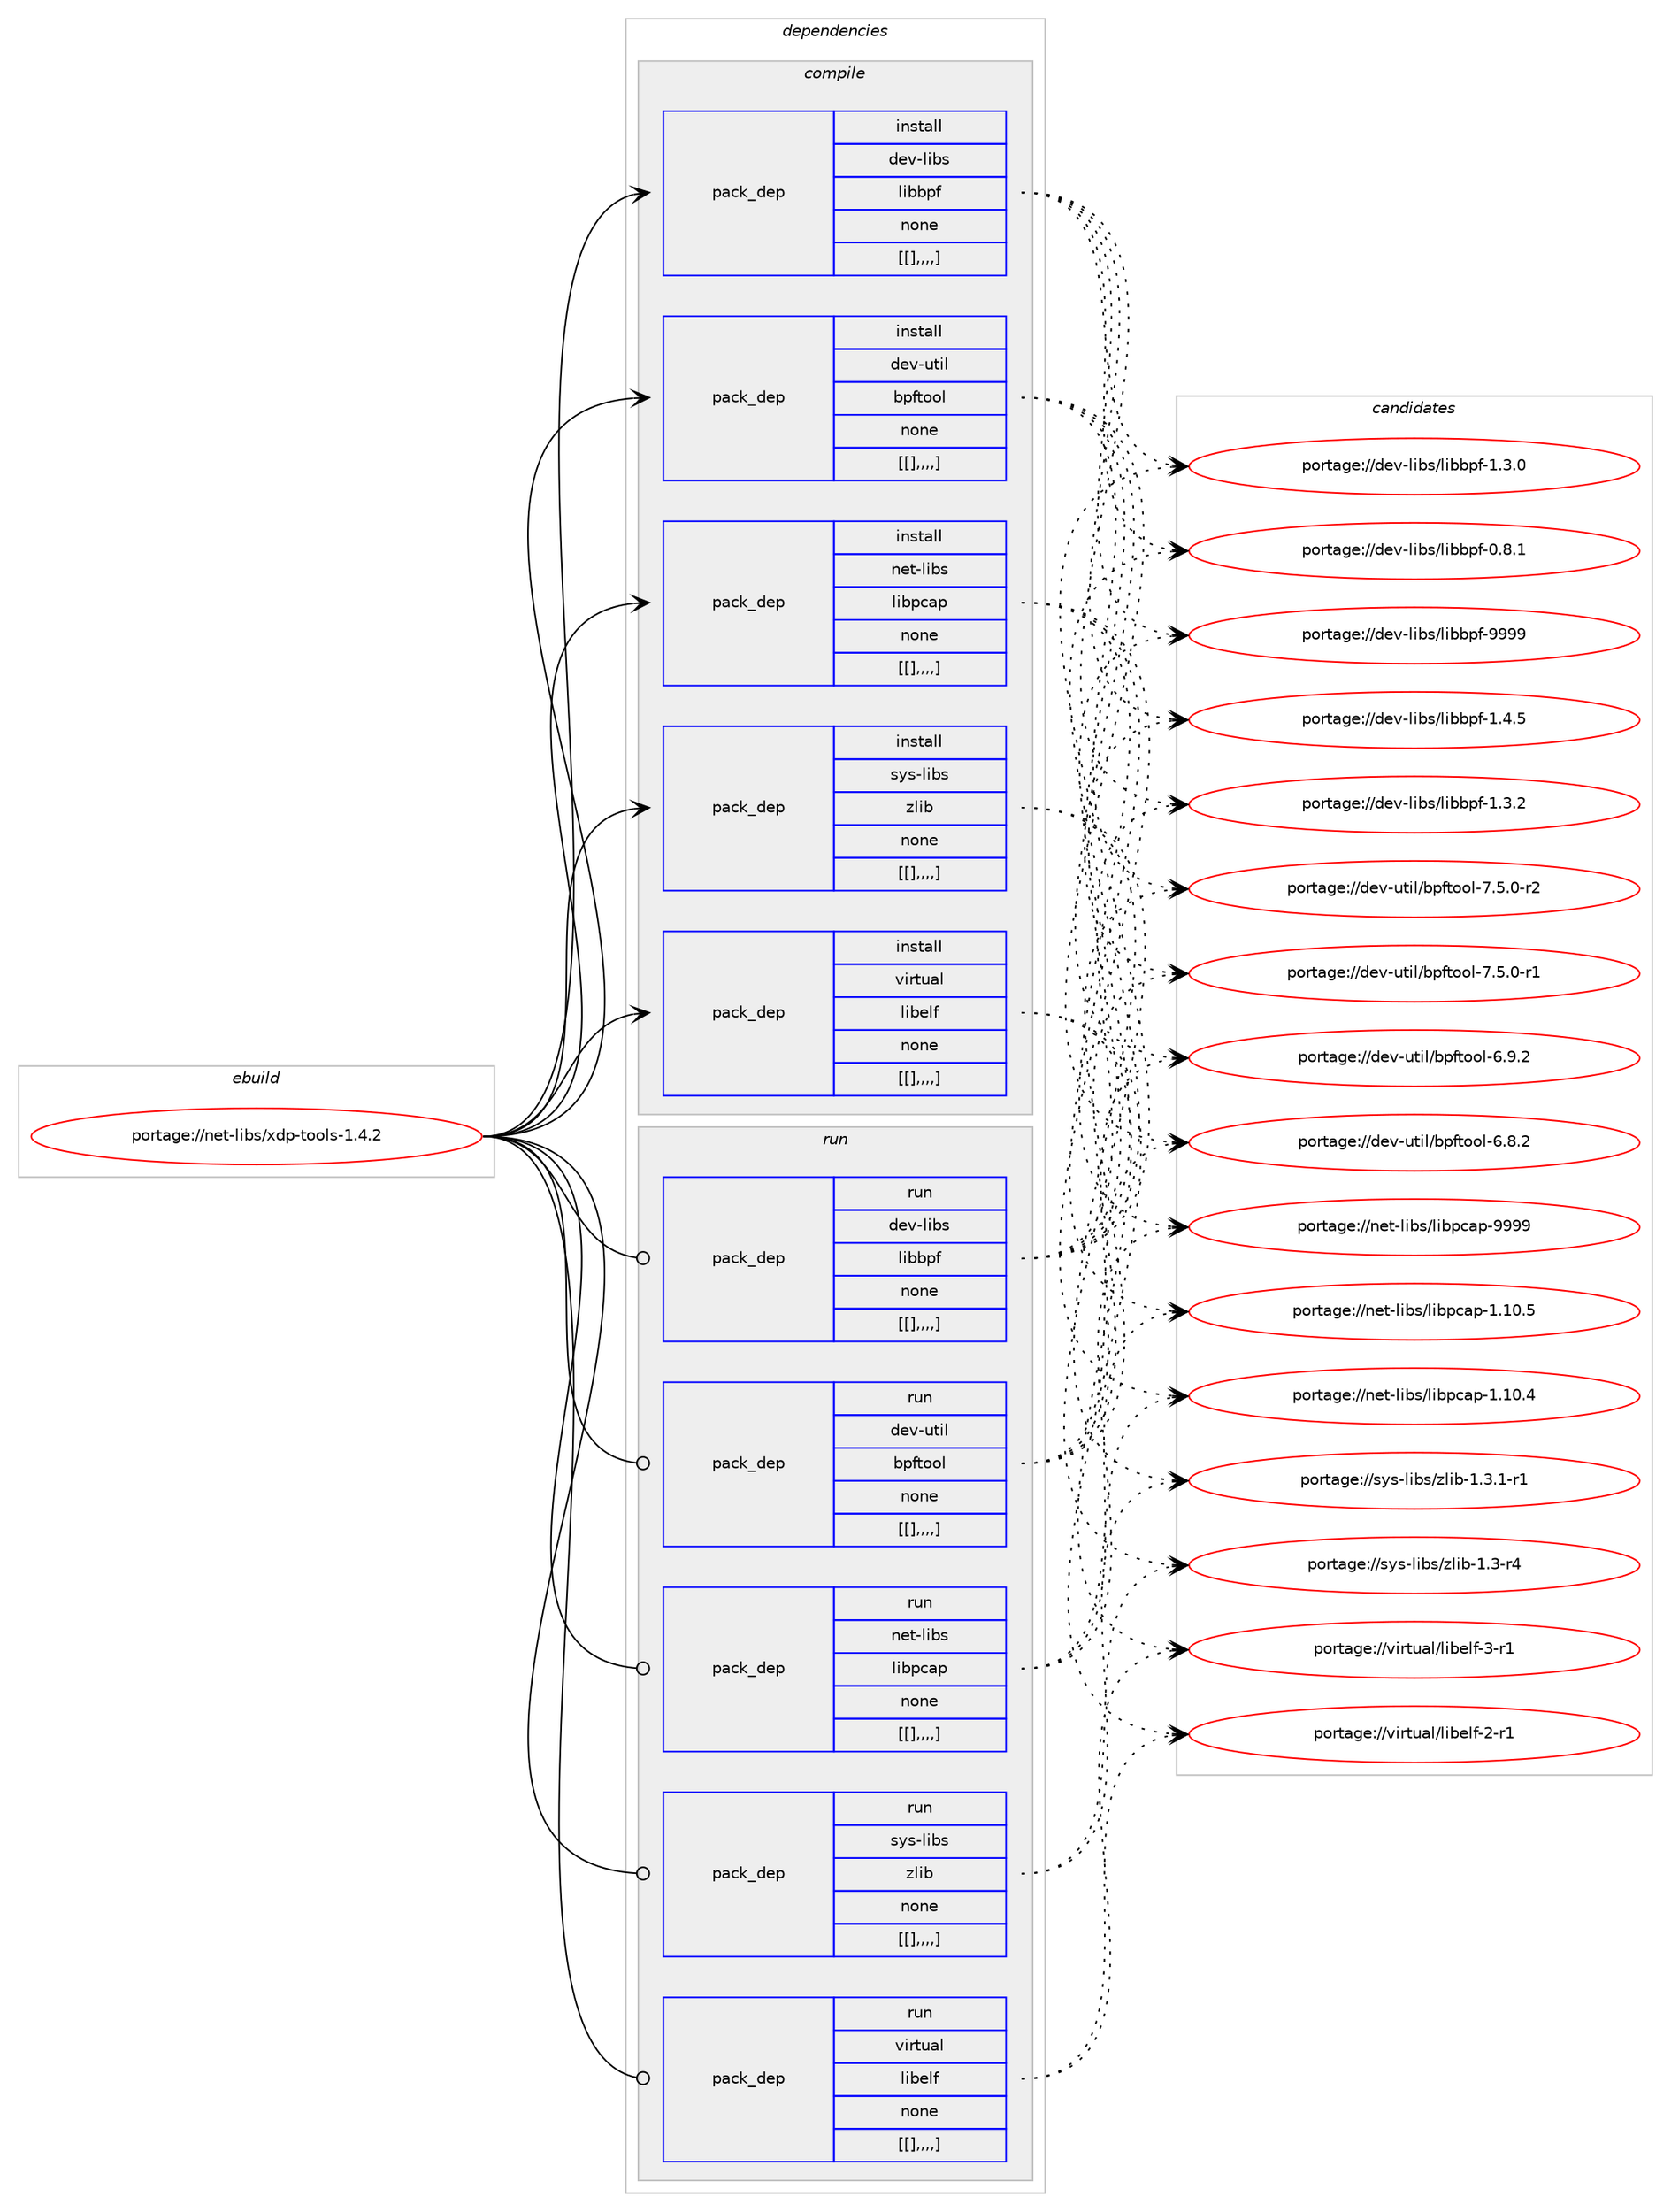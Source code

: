 digraph prolog {

# *************
# Graph options
# *************

newrank=true;
concentrate=true;
compound=true;
graph [rankdir=LR,fontname=Helvetica,fontsize=10,ranksep=1.5];#, ranksep=2.5, nodesep=0.2];
edge  [arrowhead=vee];
node  [fontname=Helvetica,fontsize=10];

# **********
# The ebuild
# **********

subgraph cluster_leftcol {
color=gray;
label=<<i>ebuild</i>>;
id [label="portage://net-libs/xdp-tools-1.4.2", color=red, width=4, href="../net-libs/xdp-tools-1.4.2.svg"];
}

# ****************
# The dependencies
# ****************

subgraph cluster_midcol {
color=gray;
label=<<i>dependencies</i>>;
subgraph cluster_compile {
fillcolor="#eeeeee";
style=filled;
label=<<i>compile</i>>;
subgraph pack281698 {
dependency385993 [label=<<TABLE BORDER="0" CELLBORDER="1" CELLSPACING="0" CELLPADDING="4" WIDTH="220"><TR><TD ROWSPAN="6" CELLPADDING="30">pack_dep</TD></TR><TR><TD WIDTH="110">install</TD></TR><TR><TD>dev-libs</TD></TR><TR><TD>libbpf</TD></TR><TR><TD>none</TD></TR><TR><TD>[[],,,,]</TD></TR></TABLE>>, shape=none, color=blue];
}
id:e -> dependency385993:w [weight=20,style="solid",arrowhead="vee"];
subgraph pack281753 {
dependency386055 [label=<<TABLE BORDER="0" CELLBORDER="1" CELLSPACING="0" CELLPADDING="4" WIDTH="220"><TR><TD ROWSPAN="6" CELLPADDING="30">pack_dep</TD></TR><TR><TD WIDTH="110">install</TD></TR><TR><TD>dev-util</TD></TR><TR><TD>bpftool</TD></TR><TR><TD>none</TD></TR><TR><TD>[[],,,,]</TD></TR></TABLE>>, shape=none, color=blue];
}
id:e -> dependency386055:w [weight=20,style="solid",arrowhead="vee"];
subgraph pack281756 {
dependency386057 [label=<<TABLE BORDER="0" CELLBORDER="1" CELLSPACING="0" CELLPADDING="4" WIDTH="220"><TR><TD ROWSPAN="6" CELLPADDING="30">pack_dep</TD></TR><TR><TD WIDTH="110">install</TD></TR><TR><TD>net-libs</TD></TR><TR><TD>libpcap</TD></TR><TR><TD>none</TD></TR><TR><TD>[[],,,,]</TD></TR></TABLE>>, shape=none, color=blue];
}
id:e -> dependency386057:w [weight=20,style="solid",arrowhead="vee"];
subgraph pack281766 {
dependency386104 [label=<<TABLE BORDER="0" CELLBORDER="1" CELLSPACING="0" CELLPADDING="4" WIDTH="220"><TR><TD ROWSPAN="6" CELLPADDING="30">pack_dep</TD></TR><TR><TD WIDTH="110">install</TD></TR><TR><TD>sys-libs</TD></TR><TR><TD>zlib</TD></TR><TR><TD>none</TD></TR><TR><TD>[[],,,,]</TD></TR></TABLE>>, shape=none, color=blue];
}
id:e -> dependency386104:w [weight=20,style="solid",arrowhead="vee"];
subgraph pack281799 {
dependency386121 [label=<<TABLE BORDER="0" CELLBORDER="1" CELLSPACING="0" CELLPADDING="4" WIDTH="220"><TR><TD ROWSPAN="6" CELLPADDING="30">pack_dep</TD></TR><TR><TD WIDTH="110">install</TD></TR><TR><TD>virtual</TD></TR><TR><TD>libelf</TD></TR><TR><TD>none</TD></TR><TR><TD>[[],,,,]</TD></TR></TABLE>>, shape=none, color=blue];
}
id:e -> dependency386121:w [weight=20,style="solid",arrowhead="vee"];
}
subgraph cluster_compileandrun {
fillcolor="#eeeeee";
style=filled;
label=<<i>compile and run</i>>;
}
subgraph cluster_run {
fillcolor="#eeeeee";
style=filled;
label=<<i>run</i>>;
subgraph pack281804 {
dependency386148 [label=<<TABLE BORDER="0" CELLBORDER="1" CELLSPACING="0" CELLPADDING="4" WIDTH="220"><TR><TD ROWSPAN="6" CELLPADDING="30">pack_dep</TD></TR><TR><TD WIDTH="110">run</TD></TR><TR><TD>dev-libs</TD></TR><TR><TD>libbpf</TD></TR><TR><TD>none</TD></TR><TR><TD>[[],,,,]</TD></TR></TABLE>>, shape=none, color=blue];
}
id:e -> dependency386148:w [weight=20,style="solid",arrowhead="odot"];
subgraph pack281820 {
dependency386165 [label=<<TABLE BORDER="0" CELLBORDER="1" CELLSPACING="0" CELLPADDING="4" WIDTH="220"><TR><TD ROWSPAN="6" CELLPADDING="30">pack_dep</TD></TR><TR><TD WIDTH="110">run</TD></TR><TR><TD>dev-util</TD></TR><TR><TD>bpftool</TD></TR><TR><TD>none</TD></TR><TR><TD>[[],,,,]</TD></TR></TABLE>>, shape=none, color=blue];
}
id:e -> dependency386165:w [weight=20,style="solid",arrowhead="odot"];
subgraph pack281835 {
dependency386186 [label=<<TABLE BORDER="0" CELLBORDER="1" CELLSPACING="0" CELLPADDING="4" WIDTH="220"><TR><TD ROWSPAN="6" CELLPADDING="30">pack_dep</TD></TR><TR><TD WIDTH="110">run</TD></TR><TR><TD>net-libs</TD></TR><TR><TD>libpcap</TD></TR><TR><TD>none</TD></TR><TR><TD>[[],,,,]</TD></TR></TABLE>>, shape=none, color=blue];
}
id:e -> dependency386186:w [weight=20,style="solid",arrowhead="odot"];
subgraph pack281848 {
dependency386209 [label=<<TABLE BORDER="0" CELLBORDER="1" CELLSPACING="0" CELLPADDING="4" WIDTH="220"><TR><TD ROWSPAN="6" CELLPADDING="30">pack_dep</TD></TR><TR><TD WIDTH="110">run</TD></TR><TR><TD>sys-libs</TD></TR><TR><TD>zlib</TD></TR><TR><TD>none</TD></TR><TR><TD>[[],,,,]</TD></TR></TABLE>>, shape=none, color=blue];
}
id:e -> dependency386209:w [weight=20,style="solid",arrowhead="odot"];
subgraph pack281873 {
dependency386247 [label=<<TABLE BORDER="0" CELLBORDER="1" CELLSPACING="0" CELLPADDING="4" WIDTH="220"><TR><TD ROWSPAN="6" CELLPADDING="30">pack_dep</TD></TR><TR><TD WIDTH="110">run</TD></TR><TR><TD>virtual</TD></TR><TR><TD>libelf</TD></TR><TR><TD>none</TD></TR><TR><TD>[[],,,,]</TD></TR></TABLE>>, shape=none, color=blue];
}
id:e -> dependency386247:w [weight=20,style="solid",arrowhead="odot"];
}
}

# **************
# The candidates
# **************

subgraph cluster_choices {
rank=same;
color=gray;
label=<<i>candidates</i>>;

subgraph choice281327 {
color=black;
nodesep=1;
choice10010111845108105981154710810598981121024557575757 [label="portage://dev-libs/libbpf-9999", color=red, width=4,href="../dev-libs/libbpf-9999.svg"];
choice1001011184510810598115471081059898112102454946524653 [label="portage://dev-libs/libbpf-1.4.5", color=red, width=4,href="../dev-libs/libbpf-1.4.5.svg"];
choice1001011184510810598115471081059898112102454946514650 [label="portage://dev-libs/libbpf-1.3.2", color=red, width=4,href="../dev-libs/libbpf-1.3.2.svg"];
choice1001011184510810598115471081059898112102454946514648 [label="portage://dev-libs/libbpf-1.3.0", color=red, width=4,href="../dev-libs/libbpf-1.3.0.svg"];
choice1001011184510810598115471081059898112102454846564649 [label="portage://dev-libs/libbpf-0.8.1", color=red, width=4,href="../dev-libs/libbpf-0.8.1.svg"];
dependency385993:e -> choice10010111845108105981154710810598981121024557575757:w [style=dotted,weight="100"];
dependency385993:e -> choice1001011184510810598115471081059898112102454946524653:w [style=dotted,weight="100"];
dependency385993:e -> choice1001011184510810598115471081059898112102454946514650:w [style=dotted,weight="100"];
dependency385993:e -> choice1001011184510810598115471081059898112102454946514648:w [style=dotted,weight="100"];
dependency385993:e -> choice1001011184510810598115471081059898112102454846564649:w [style=dotted,weight="100"];
}
subgraph choice281355 {
color=black;
nodesep=1;
choice1001011184511711610510847981121021161111111084555465346484511450 [label="portage://dev-util/bpftool-7.5.0-r2", color=red, width=4,href="../dev-util/bpftool-7.5.0-r2.svg"];
choice1001011184511711610510847981121021161111111084555465346484511449 [label="portage://dev-util/bpftool-7.5.0-r1", color=red, width=4,href="../dev-util/bpftool-7.5.0-r1.svg"];
choice100101118451171161051084798112102116111111108455446574650 [label="portage://dev-util/bpftool-6.9.2", color=red, width=4,href="../dev-util/bpftool-6.9.2.svg"];
choice100101118451171161051084798112102116111111108455446564650 [label="portage://dev-util/bpftool-6.8.2", color=red, width=4,href="../dev-util/bpftool-6.8.2.svg"];
dependency386055:e -> choice1001011184511711610510847981121021161111111084555465346484511450:w [style=dotted,weight="100"];
dependency386055:e -> choice1001011184511711610510847981121021161111111084555465346484511449:w [style=dotted,weight="100"];
dependency386055:e -> choice100101118451171161051084798112102116111111108455446574650:w [style=dotted,weight="100"];
dependency386055:e -> choice100101118451171161051084798112102116111111108455446564650:w [style=dotted,weight="100"];
}
subgraph choice281373 {
color=black;
nodesep=1;
choice1101011164510810598115471081059811299971124557575757 [label="portage://net-libs/libpcap-9999", color=red, width=4,href="../net-libs/libpcap-9999.svg"];
choice11010111645108105981154710810598112999711245494649484653 [label="portage://net-libs/libpcap-1.10.5", color=red, width=4,href="../net-libs/libpcap-1.10.5.svg"];
choice11010111645108105981154710810598112999711245494649484652 [label="portage://net-libs/libpcap-1.10.4", color=red, width=4,href="../net-libs/libpcap-1.10.4.svg"];
dependency386057:e -> choice1101011164510810598115471081059811299971124557575757:w [style=dotted,weight="100"];
dependency386057:e -> choice11010111645108105981154710810598112999711245494649484653:w [style=dotted,weight="100"];
dependency386057:e -> choice11010111645108105981154710810598112999711245494649484652:w [style=dotted,weight="100"];
}
subgraph choice281378 {
color=black;
nodesep=1;
choice115121115451081059811547122108105984549465146494511449 [label="portage://sys-libs/zlib-1.3.1-r1", color=red, width=4,href="../sys-libs/zlib-1.3.1-r1.svg"];
choice11512111545108105981154712210810598454946514511452 [label="portage://sys-libs/zlib-1.3-r4", color=red, width=4,href="../sys-libs/zlib-1.3-r4.svg"];
dependency386104:e -> choice115121115451081059811547122108105984549465146494511449:w [style=dotted,weight="100"];
dependency386104:e -> choice11512111545108105981154712210810598454946514511452:w [style=dotted,weight="100"];
}
subgraph choice281407 {
color=black;
nodesep=1;
choice11810511411611797108471081059810110810245514511449 [label="portage://virtual/libelf-3-r1", color=red, width=4,href="../virtual/libelf-3-r1.svg"];
choice11810511411611797108471081059810110810245504511449 [label="portage://virtual/libelf-2-r1", color=red, width=4,href="../virtual/libelf-2-r1.svg"];
dependency386121:e -> choice11810511411611797108471081059810110810245514511449:w [style=dotted,weight="100"];
dependency386121:e -> choice11810511411611797108471081059810110810245504511449:w [style=dotted,weight="100"];
}
subgraph choice281422 {
color=black;
nodesep=1;
choice10010111845108105981154710810598981121024557575757 [label="portage://dev-libs/libbpf-9999", color=red, width=4,href="../dev-libs/libbpf-9999.svg"];
choice1001011184510810598115471081059898112102454946524653 [label="portage://dev-libs/libbpf-1.4.5", color=red, width=4,href="../dev-libs/libbpf-1.4.5.svg"];
choice1001011184510810598115471081059898112102454946514650 [label="portage://dev-libs/libbpf-1.3.2", color=red, width=4,href="../dev-libs/libbpf-1.3.2.svg"];
choice1001011184510810598115471081059898112102454946514648 [label="portage://dev-libs/libbpf-1.3.0", color=red, width=4,href="../dev-libs/libbpf-1.3.0.svg"];
choice1001011184510810598115471081059898112102454846564649 [label="portage://dev-libs/libbpf-0.8.1", color=red, width=4,href="../dev-libs/libbpf-0.8.1.svg"];
dependency386148:e -> choice10010111845108105981154710810598981121024557575757:w [style=dotted,weight="100"];
dependency386148:e -> choice1001011184510810598115471081059898112102454946524653:w [style=dotted,weight="100"];
dependency386148:e -> choice1001011184510810598115471081059898112102454946514650:w [style=dotted,weight="100"];
dependency386148:e -> choice1001011184510810598115471081059898112102454946514648:w [style=dotted,weight="100"];
dependency386148:e -> choice1001011184510810598115471081059898112102454846564649:w [style=dotted,weight="100"];
}
subgraph choice281429 {
color=black;
nodesep=1;
choice1001011184511711610510847981121021161111111084555465346484511450 [label="portage://dev-util/bpftool-7.5.0-r2", color=red, width=4,href="../dev-util/bpftool-7.5.0-r2.svg"];
choice1001011184511711610510847981121021161111111084555465346484511449 [label="portage://dev-util/bpftool-7.5.0-r1", color=red, width=4,href="../dev-util/bpftool-7.5.0-r1.svg"];
choice100101118451171161051084798112102116111111108455446574650 [label="portage://dev-util/bpftool-6.9.2", color=red, width=4,href="../dev-util/bpftool-6.9.2.svg"];
choice100101118451171161051084798112102116111111108455446564650 [label="portage://dev-util/bpftool-6.8.2", color=red, width=4,href="../dev-util/bpftool-6.8.2.svg"];
dependency386165:e -> choice1001011184511711610510847981121021161111111084555465346484511450:w [style=dotted,weight="100"];
dependency386165:e -> choice1001011184511711610510847981121021161111111084555465346484511449:w [style=dotted,weight="100"];
dependency386165:e -> choice100101118451171161051084798112102116111111108455446574650:w [style=dotted,weight="100"];
dependency386165:e -> choice100101118451171161051084798112102116111111108455446564650:w [style=dotted,weight="100"];
}
subgraph choice281436 {
color=black;
nodesep=1;
choice1101011164510810598115471081059811299971124557575757 [label="portage://net-libs/libpcap-9999", color=red, width=4,href="../net-libs/libpcap-9999.svg"];
choice11010111645108105981154710810598112999711245494649484653 [label="portage://net-libs/libpcap-1.10.5", color=red, width=4,href="../net-libs/libpcap-1.10.5.svg"];
choice11010111645108105981154710810598112999711245494649484652 [label="portage://net-libs/libpcap-1.10.4", color=red, width=4,href="../net-libs/libpcap-1.10.4.svg"];
dependency386186:e -> choice1101011164510810598115471081059811299971124557575757:w [style=dotted,weight="100"];
dependency386186:e -> choice11010111645108105981154710810598112999711245494649484653:w [style=dotted,weight="100"];
dependency386186:e -> choice11010111645108105981154710810598112999711245494649484652:w [style=dotted,weight="100"];
}
subgraph choice281453 {
color=black;
nodesep=1;
choice115121115451081059811547122108105984549465146494511449 [label="portage://sys-libs/zlib-1.3.1-r1", color=red, width=4,href="../sys-libs/zlib-1.3.1-r1.svg"];
choice11512111545108105981154712210810598454946514511452 [label="portage://sys-libs/zlib-1.3-r4", color=red, width=4,href="../sys-libs/zlib-1.3-r4.svg"];
dependency386209:e -> choice115121115451081059811547122108105984549465146494511449:w [style=dotted,weight="100"];
dependency386209:e -> choice11512111545108105981154712210810598454946514511452:w [style=dotted,weight="100"];
}
subgraph choice281499 {
color=black;
nodesep=1;
choice11810511411611797108471081059810110810245514511449 [label="portage://virtual/libelf-3-r1", color=red, width=4,href="../virtual/libelf-3-r1.svg"];
choice11810511411611797108471081059810110810245504511449 [label="portage://virtual/libelf-2-r1", color=red, width=4,href="../virtual/libelf-2-r1.svg"];
dependency386247:e -> choice11810511411611797108471081059810110810245514511449:w [style=dotted,weight="100"];
dependency386247:e -> choice11810511411611797108471081059810110810245504511449:w [style=dotted,weight="100"];
}
}

}
